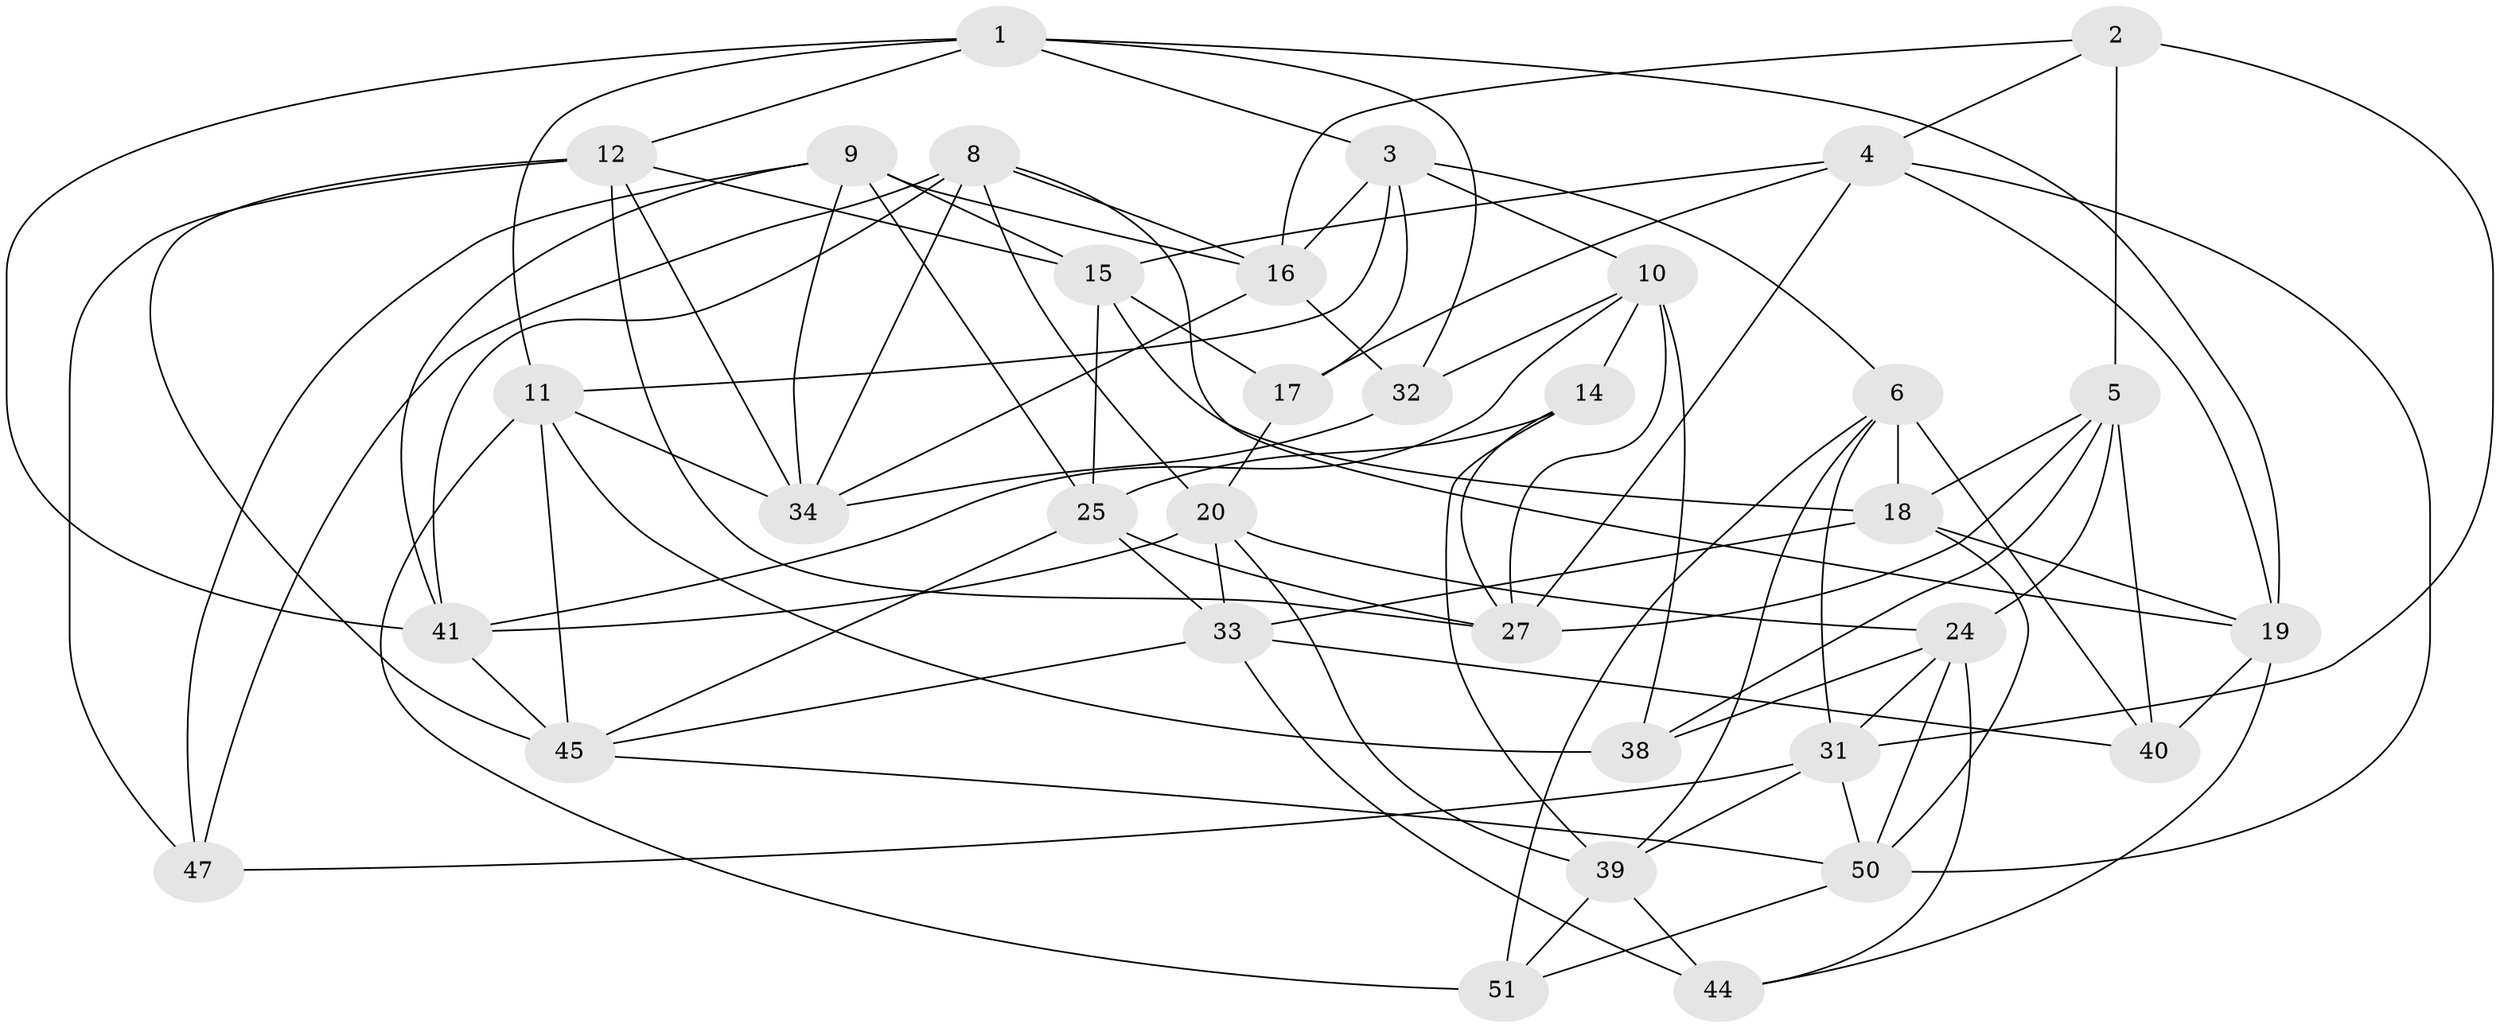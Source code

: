 // Generated by graph-tools (version 1.1) at 2025/24/03/03/25 07:24:29]
// undirected, 34 vertices, 93 edges
graph export_dot {
graph [start="1"]
  node [color=gray90,style=filled];
  1 [super="+7"];
  2;
  3 [super="+55"];
  4 [super="+21"];
  5 [super="+29"];
  6 [super="+43"];
  8 [super="+26"];
  9 [super="+28"];
  10 [super="+13"];
  11 [super="+35"];
  12 [super="+56"];
  14;
  15 [super="+36"];
  16 [super="+23"];
  17;
  18 [super="+30"];
  19 [super="+46"];
  20 [super="+22"];
  24 [super="+59"];
  25 [super="+48"];
  27 [super="+52"];
  31 [super="+57"];
  32;
  33 [super="+37"];
  34 [super="+42"];
  38;
  39 [super="+58"];
  40;
  41 [super="+54"];
  44;
  45 [super="+49"];
  47;
  50 [super="+53"];
  51;
  1 -- 12;
  1 -- 19;
  1 -- 3;
  1 -- 32;
  1 -- 11;
  1 -- 41;
  2 -- 5;
  2 -- 31;
  2 -- 4;
  2 -- 16;
  3 -- 16;
  3 -- 11;
  3 -- 17;
  3 -- 10;
  3 -- 6;
  4 -- 17;
  4 -- 27;
  4 -- 50;
  4 -- 19;
  4 -- 15;
  5 -- 40;
  5 -- 27;
  5 -- 24;
  5 -- 18;
  5 -- 38;
  6 -- 18;
  6 -- 51;
  6 -- 40;
  6 -- 39;
  6 -- 31;
  8 -- 41;
  8 -- 34;
  8 -- 47;
  8 -- 16;
  8 -- 19;
  8 -- 20;
  9 -- 15;
  9 -- 47;
  9 -- 16;
  9 -- 34;
  9 -- 41;
  9 -- 25;
  10 -- 14;
  10 -- 32;
  10 -- 41;
  10 -- 38;
  10 -- 27;
  11 -- 38;
  11 -- 34;
  11 -- 51;
  11 -- 45;
  12 -- 45;
  12 -- 34;
  12 -- 27;
  12 -- 15;
  12 -- 47;
  14 -- 25;
  14 -- 39;
  14 -- 27;
  15 -- 17;
  15 -- 25;
  15 -- 18;
  16 -- 32;
  16 -- 34;
  17 -- 20;
  18 -- 19;
  18 -- 50;
  18 -- 33;
  19 -- 44;
  19 -- 40;
  20 -- 39;
  20 -- 24;
  20 -- 33;
  20 -- 41;
  24 -- 38;
  24 -- 44;
  24 -- 50;
  24 -- 31;
  25 -- 45;
  25 -- 33;
  25 -- 27;
  31 -- 39;
  31 -- 47;
  31 -- 50;
  32 -- 34;
  33 -- 45;
  33 -- 40;
  33 -- 44;
  39 -- 44;
  39 -- 51;
  41 -- 45;
  45 -- 50;
  50 -- 51;
}
